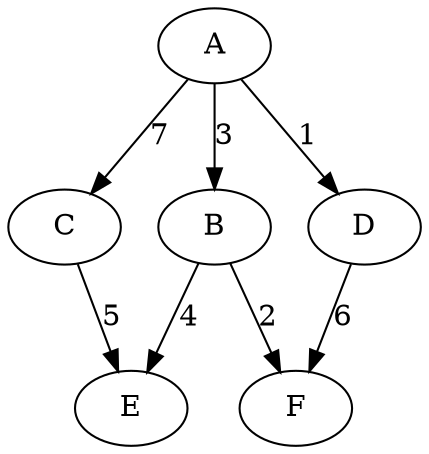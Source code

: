 digraph route1{
    // Define the nodes in the graph
    A; B; C; D; E; F;

    // Define the edges and their corresponding weights
    A -> B [label="3"];
    A -> C [label="7"];
    A -> D [label="1"];
    B -> F [label="2"];
    B -> E [label="4"];
    C -> E [label="5"];
    D -> F [label="6"];
}